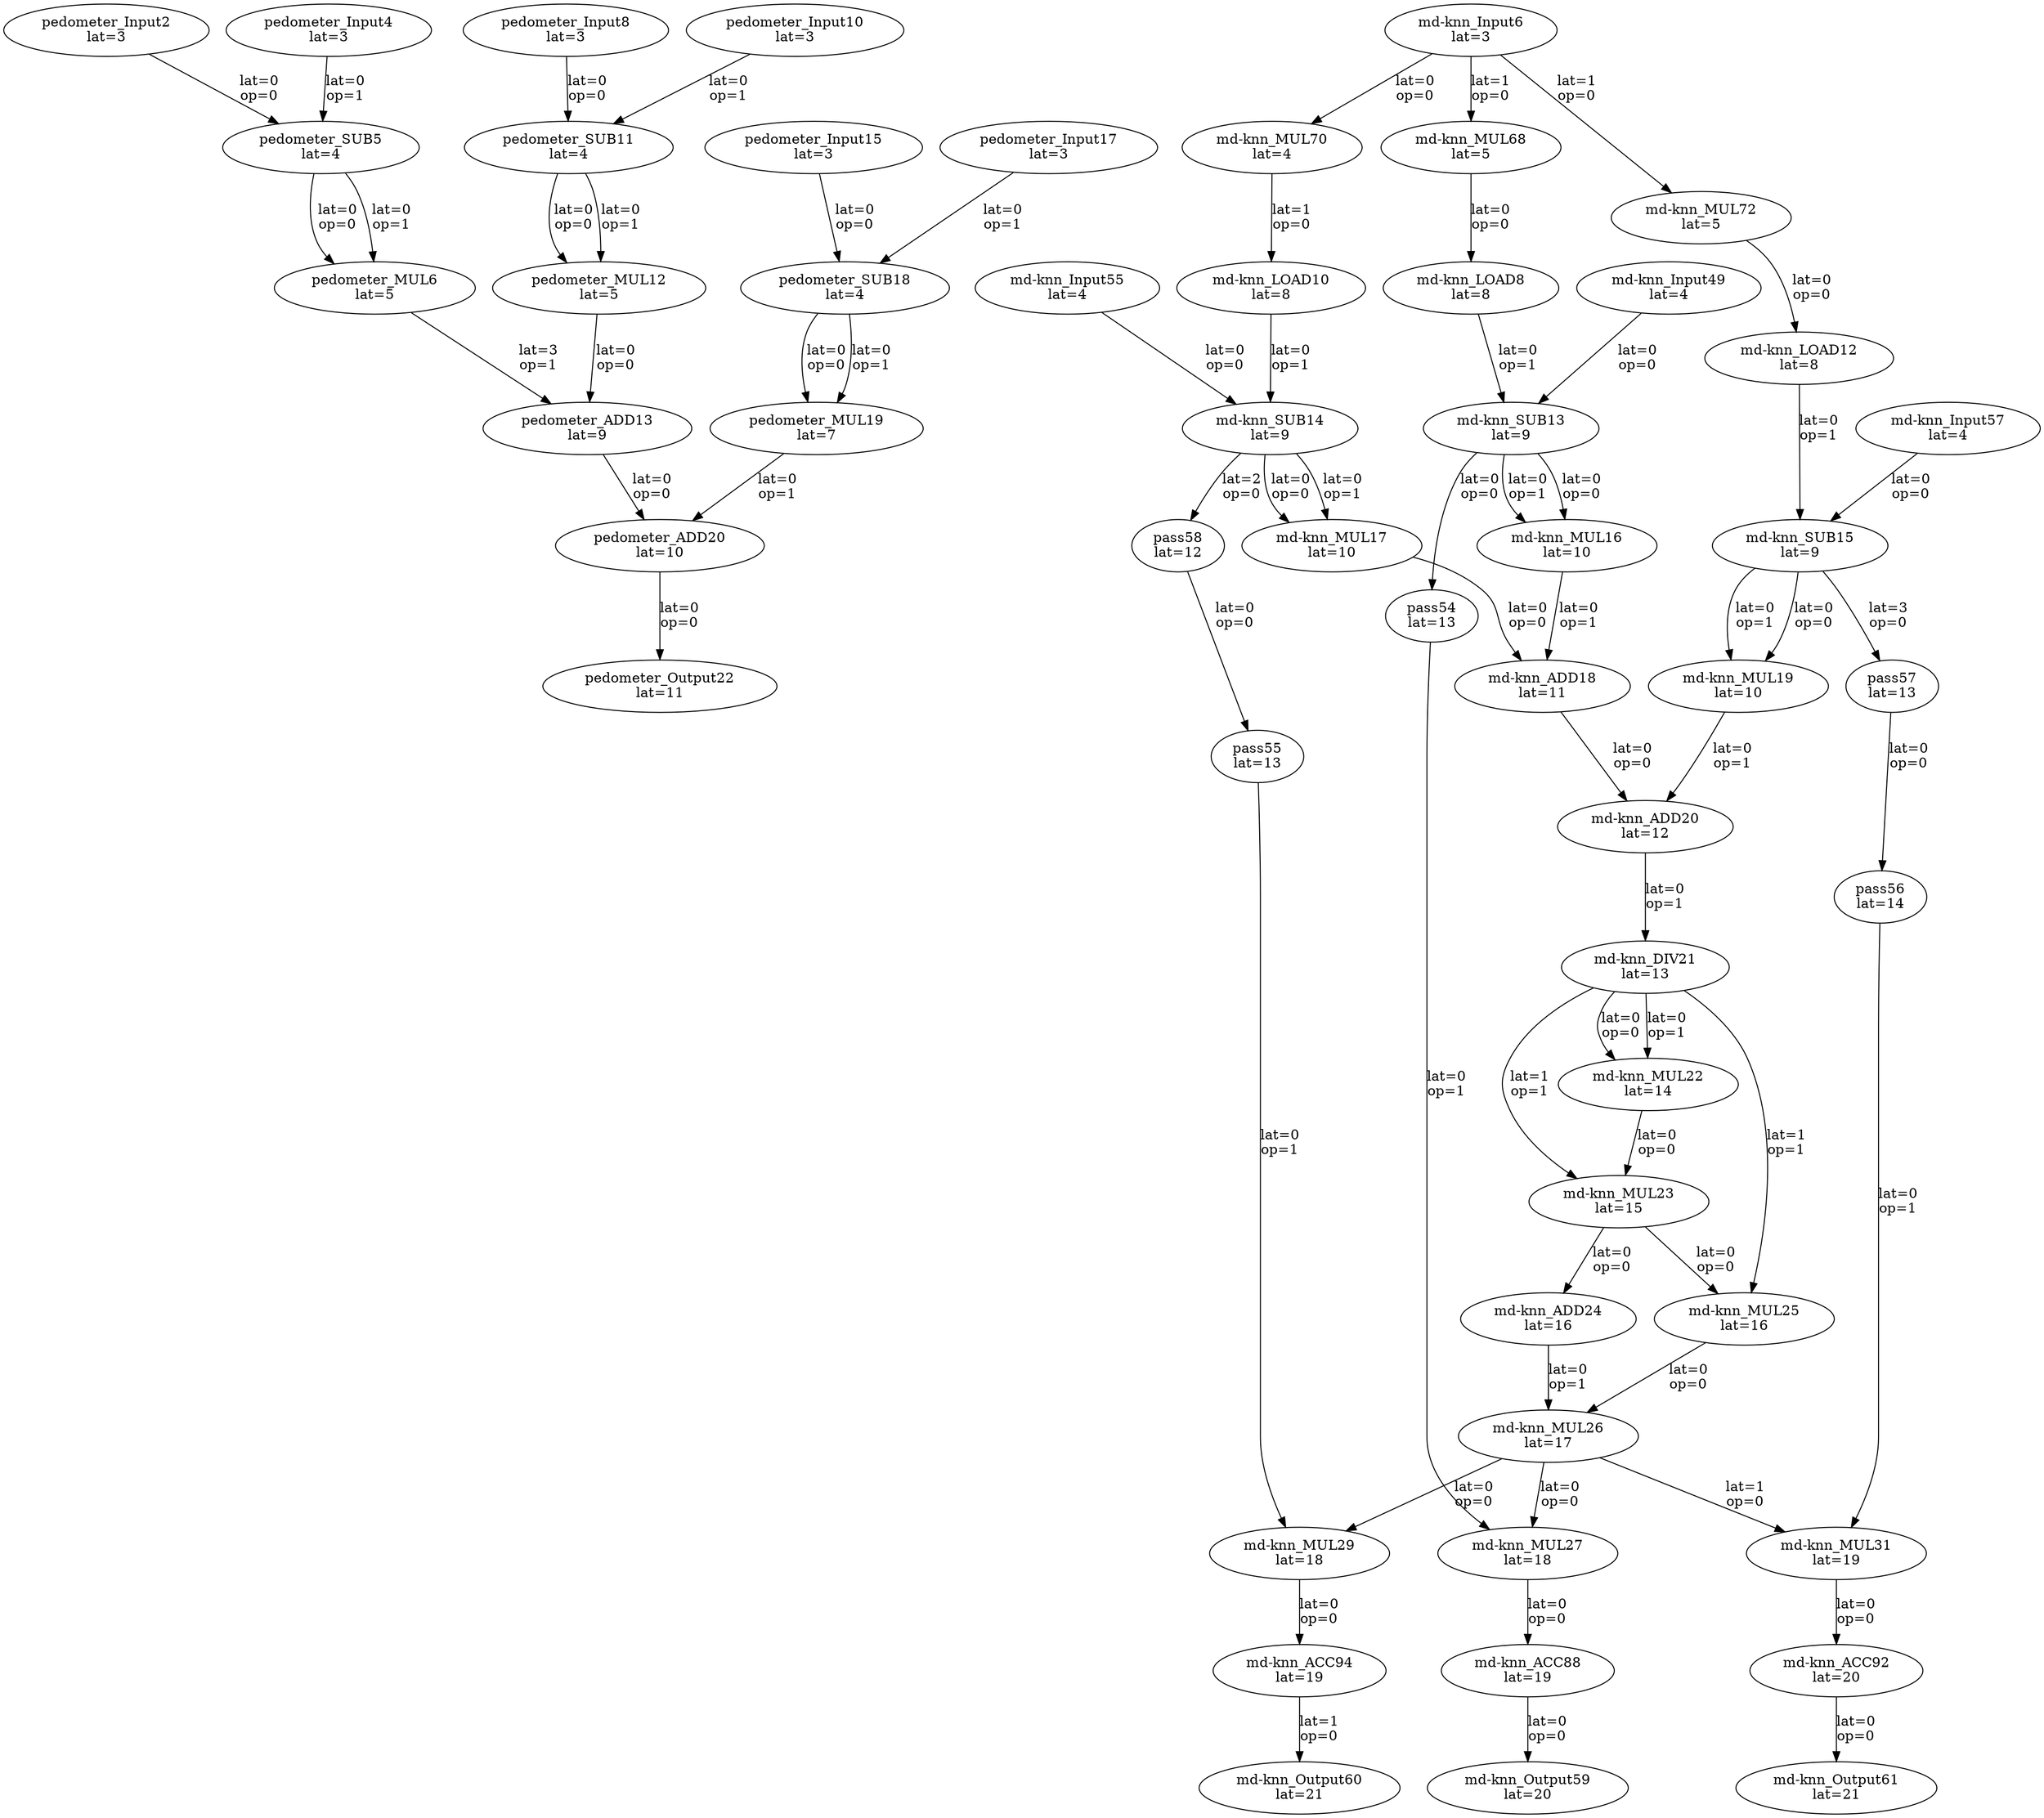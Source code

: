 Digraph G {
"pedometer_Input2"[label = "\N\nlat=3"];
"pedometer_Input4"[label = "\N\nlat=3"];
"pedometer_SUB5"[label = "\N\nlat=4"];
"pedometer_Input2"->"pedometer_SUB5"[label = "lat=0\nop=0"];
"pedometer_Input4"->"pedometer_SUB5"[label = "lat=0\nop=1"];
"pedometer_MUL6"[label = "\N\nlat=5"];
"pedometer_SUB5"->"pedometer_MUL6"[label = "lat=0\nop=0"];
"pedometer_SUB5"->"pedometer_MUL6"[label = "lat=0\nop=1"];
"pedometer_Input8"[label = "\N\nlat=3"];
"pedometer_Input10"[label = "\N\nlat=3"];
"pedometer_SUB11"[label = "\N\nlat=4"];
"pedometer_Input8"->"pedometer_SUB11"[label = "lat=0\nop=0"];
"pedometer_Input10"->"pedometer_SUB11"[label = "lat=0\nop=1"];
"pedometer_MUL12"[label = "\N\nlat=5"];
"pedometer_SUB11"->"pedometer_MUL12"[label = "lat=0\nop=0"];
"pedometer_SUB11"->"pedometer_MUL12"[label = "lat=0\nop=1"];
"pedometer_ADD13"[label = "\N\nlat=9"];
"pedometer_MUL12"->"pedometer_ADD13"[label = "lat=0\nop=0"];
"pedometer_MUL6"->"pedometer_ADD13"[label = "lat=3\nop=1"];
"pedometer_Input15"[label = "\N\nlat=3"];
"pedometer_Input17"[label = "\N\nlat=3"];
"pedometer_SUB18"[label = "\N\nlat=4"];
"pedometer_Input15"->"pedometer_SUB18"[label = "lat=0\nop=0"];
"pedometer_Input17"->"pedometer_SUB18"[label = "lat=0\nop=1"];
"pedometer_MUL19"[label = "\N\nlat=7"];
"pedometer_SUB18"->"pedometer_MUL19"[label = "lat=0\nop=0"];
"pedometer_SUB18"->"pedometer_MUL19"[label = "lat=0\nop=1"];
"pedometer_ADD20"[label = "\N\nlat=10"];
"pedometer_ADD13"->"pedometer_ADD20"[label = "lat=0\nop=0"];
"pedometer_MUL19"->"pedometer_ADD20"[label = "lat=0\nop=1"];
"pedometer_Output22"[label = "\N\nlat=11"];
"pedometer_ADD20"->"pedometer_Output22"[label = "lat=0\nop=0"];
"md-knn_Input6"[label = "\N\nlat=3"];
"md-knn_LOAD8"[label = "\N\nlat=8"];
"md-knn_MUL68"->"md-knn_LOAD8"[label = "lat=0\nop=0"];
"md-knn_LOAD10"[label = "\N\nlat=8"];
"md-knn_MUL70"->"md-knn_LOAD10"[label = "lat=1\nop=0"];
"md-knn_LOAD12"[label = "\N\nlat=8"];
"md-knn_MUL72"->"md-knn_LOAD12"[label = "lat=0\nop=0"];
"md-knn_SUB13"[label = "\N\nlat=9"];
"md-knn_Input49"->"md-knn_SUB13"[label = "lat=0\nop=0"];
"md-knn_LOAD8"->"md-knn_SUB13"[label = "lat=0\nop=1"];
"md-knn_SUB14"[label = "\N\nlat=9"];
"md-knn_Input55"->"md-knn_SUB14"[label = "lat=0\nop=0"];
"md-knn_LOAD10"->"md-knn_SUB14"[label = "lat=0\nop=1"];
"md-knn_SUB15"[label = "\N\nlat=9"];
"md-knn_Input57"->"md-knn_SUB15"[label = "lat=0\nop=0"];
"md-knn_LOAD12"->"md-knn_SUB15"[label = "lat=0\nop=1"];
"md-knn_MUL16"[label = "\N\nlat=10"];
"md-knn_SUB13"->"md-knn_MUL16"[label = "lat=0\nop=0"];
"md-knn_SUB13"->"md-knn_MUL16"[label = "lat=0\nop=1"];
"md-knn_MUL17"[label = "\N\nlat=10"];
"md-knn_SUB14"->"md-knn_MUL17"[label = "lat=0\nop=0"];
"md-knn_SUB14"->"md-knn_MUL17"[label = "lat=0\nop=1"];
"md-knn_ADD18"[label = "\N\nlat=11"];
"md-knn_MUL17"->"md-knn_ADD18"[label = "lat=0\nop=0"];
"md-knn_MUL16"->"md-knn_ADD18"[label = "lat=0\nop=1"];
"md-knn_MUL19"[label = "\N\nlat=10"];
"md-knn_SUB15"->"md-knn_MUL19"[label = "lat=0\nop=0"];
"md-knn_SUB15"->"md-knn_MUL19"[label = "lat=0\nop=1"];
"md-knn_ADD20"[label = "\N\nlat=12"];
"md-knn_ADD18"->"md-knn_ADD20"[label = "lat=0\nop=0"];
"md-knn_MUL19"->"md-knn_ADD20"[label = "lat=0\nop=1"];
"md-knn_DIV21"[label = "\N\nlat=13"];
"md-knn_ADD20"->"md-knn_DIV21"[label = "lat=0\nop=1"];
"md-knn_MUL22"[label = "\N\nlat=14"];
"md-knn_DIV21"->"md-knn_MUL22"[label = "lat=0\nop=0"];
"md-knn_DIV21"->"md-knn_MUL22"[label = "lat=0\nop=1"];
"md-knn_MUL23"[label = "\N\nlat=15"];
"md-knn_MUL22"->"md-knn_MUL23"[label = "lat=0\nop=0"];
"md-knn_DIV21"->"md-knn_MUL23"[label = "lat=1\nop=1"];
"md-knn_ADD24"[label = "\N\nlat=16"];
"md-knn_MUL23"->"md-knn_ADD24"[label = "lat=0\nop=0"];
"md-knn_MUL25"[label = "\N\nlat=16"];
"md-knn_MUL23"->"md-knn_MUL25"[label = "lat=0\nop=0"];
"md-knn_DIV21"->"md-knn_MUL25"[label = "lat=1\nop=1"];
"md-knn_MUL26"[label = "\N\nlat=17"];
"md-knn_MUL25"->"md-knn_MUL26"[label = "lat=0\nop=0"];
"md-knn_ADD24"->"md-knn_MUL26"[label = "lat=0\nop=1"];
"md-knn_MUL27"[label = "\N\nlat=18"];
"md-knn_MUL26"->"md-knn_MUL27"[label = "lat=0\nop=0"];
"pass54"->"md-knn_MUL27"[label = "lat=0\nop=1"];
"md-knn_MUL29"[label = "\N\nlat=18"];
"md-knn_MUL26"->"md-knn_MUL29"[label = "lat=0\nop=0"];
"pass55"->"md-knn_MUL29"[label = "lat=0\nop=1"];
"md-knn_MUL31"[label = "\N\nlat=19"];
"md-knn_MUL26"->"md-knn_MUL31"[label = "lat=1\nop=0"];
"pass56"->"md-knn_MUL31"[label = "lat=0\nop=1"];
"md-knn_Input49"[label = "\N\nlat=4"];
"md-knn_Input55"[label = "\N\nlat=4"];
"md-knn_Input57"[label = "\N\nlat=4"];
"md-knn_Output59"[label = "\N\nlat=20"];
"md-knn_ACC88"->"md-knn_Output59"[label = "lat=0\nop=0"];
"md-knn_Output60"[label = "\N\nlat=21"];
"md-knn_ACC94"->"md-knn_Output60"[label = "lat=1\nop=0"];
"md-knn_Output61"[label = "\N\nlat=21"];
"md-knn_ACC92"->"md-knn_Output61"[label = "lat=0\nop=0"];
"md-knn_MUL68"[label = "\N\nlat=5"];
"md-knn_Input6"->"md-knn_MUL68"[label = "lat=1\nop=0"];
"md-knn_MUL70"[label = "\N\nlat=4"];
"md-knn_Input6"->"md-knn_MUL70"[label = "lat=0\nop=0"];
"md-knn_MUL72"[label = "\N\nlat=5"];
"md-knn_Input6"->"md-knn_MUL72"[label = "lat=1\nop=0"];
"md-knn_ACC88"[label = "\N\nlat=19"];
"md-knn_MUL27"->"md-knn_ACC88"[label = "lat=0\nop=0"];
"md-knn_ACC92"[label = "\N\nlat=20"];
"md-knn_MUL31"->"md-knn_ACC92"[label = "lat=0\nop=0"];
"md-knn_ACC94"[label = "\N\nlat=19"];
"md-knn_MUL29"->"md-knn_ACC94"[label = "lat=0\nop=0"];
"pass54"[label = "\N\nlat=13"];
"md-knn_SUB13"->"pass54"[label = "lat=0\nop=0"];
"pass55"[label = "\N\nlat=13"];
"pass58"->"pass55"[label = "lat=0\nop=0"];
"pass56"[label = "\N\nlat=14"];
"pass57"->"pass56"[label = "lat=0\nop=0"];
"pass57"[label = "\N\nlat=13"];
"md-knn_SUB15"->"pass57"[label = "lat=3\nop=0"];
"pass58"[label = "\N\nlat=12"];
"md-knn_SUB14"->"pass58"[label = "lat=2\nop=0"];
}
